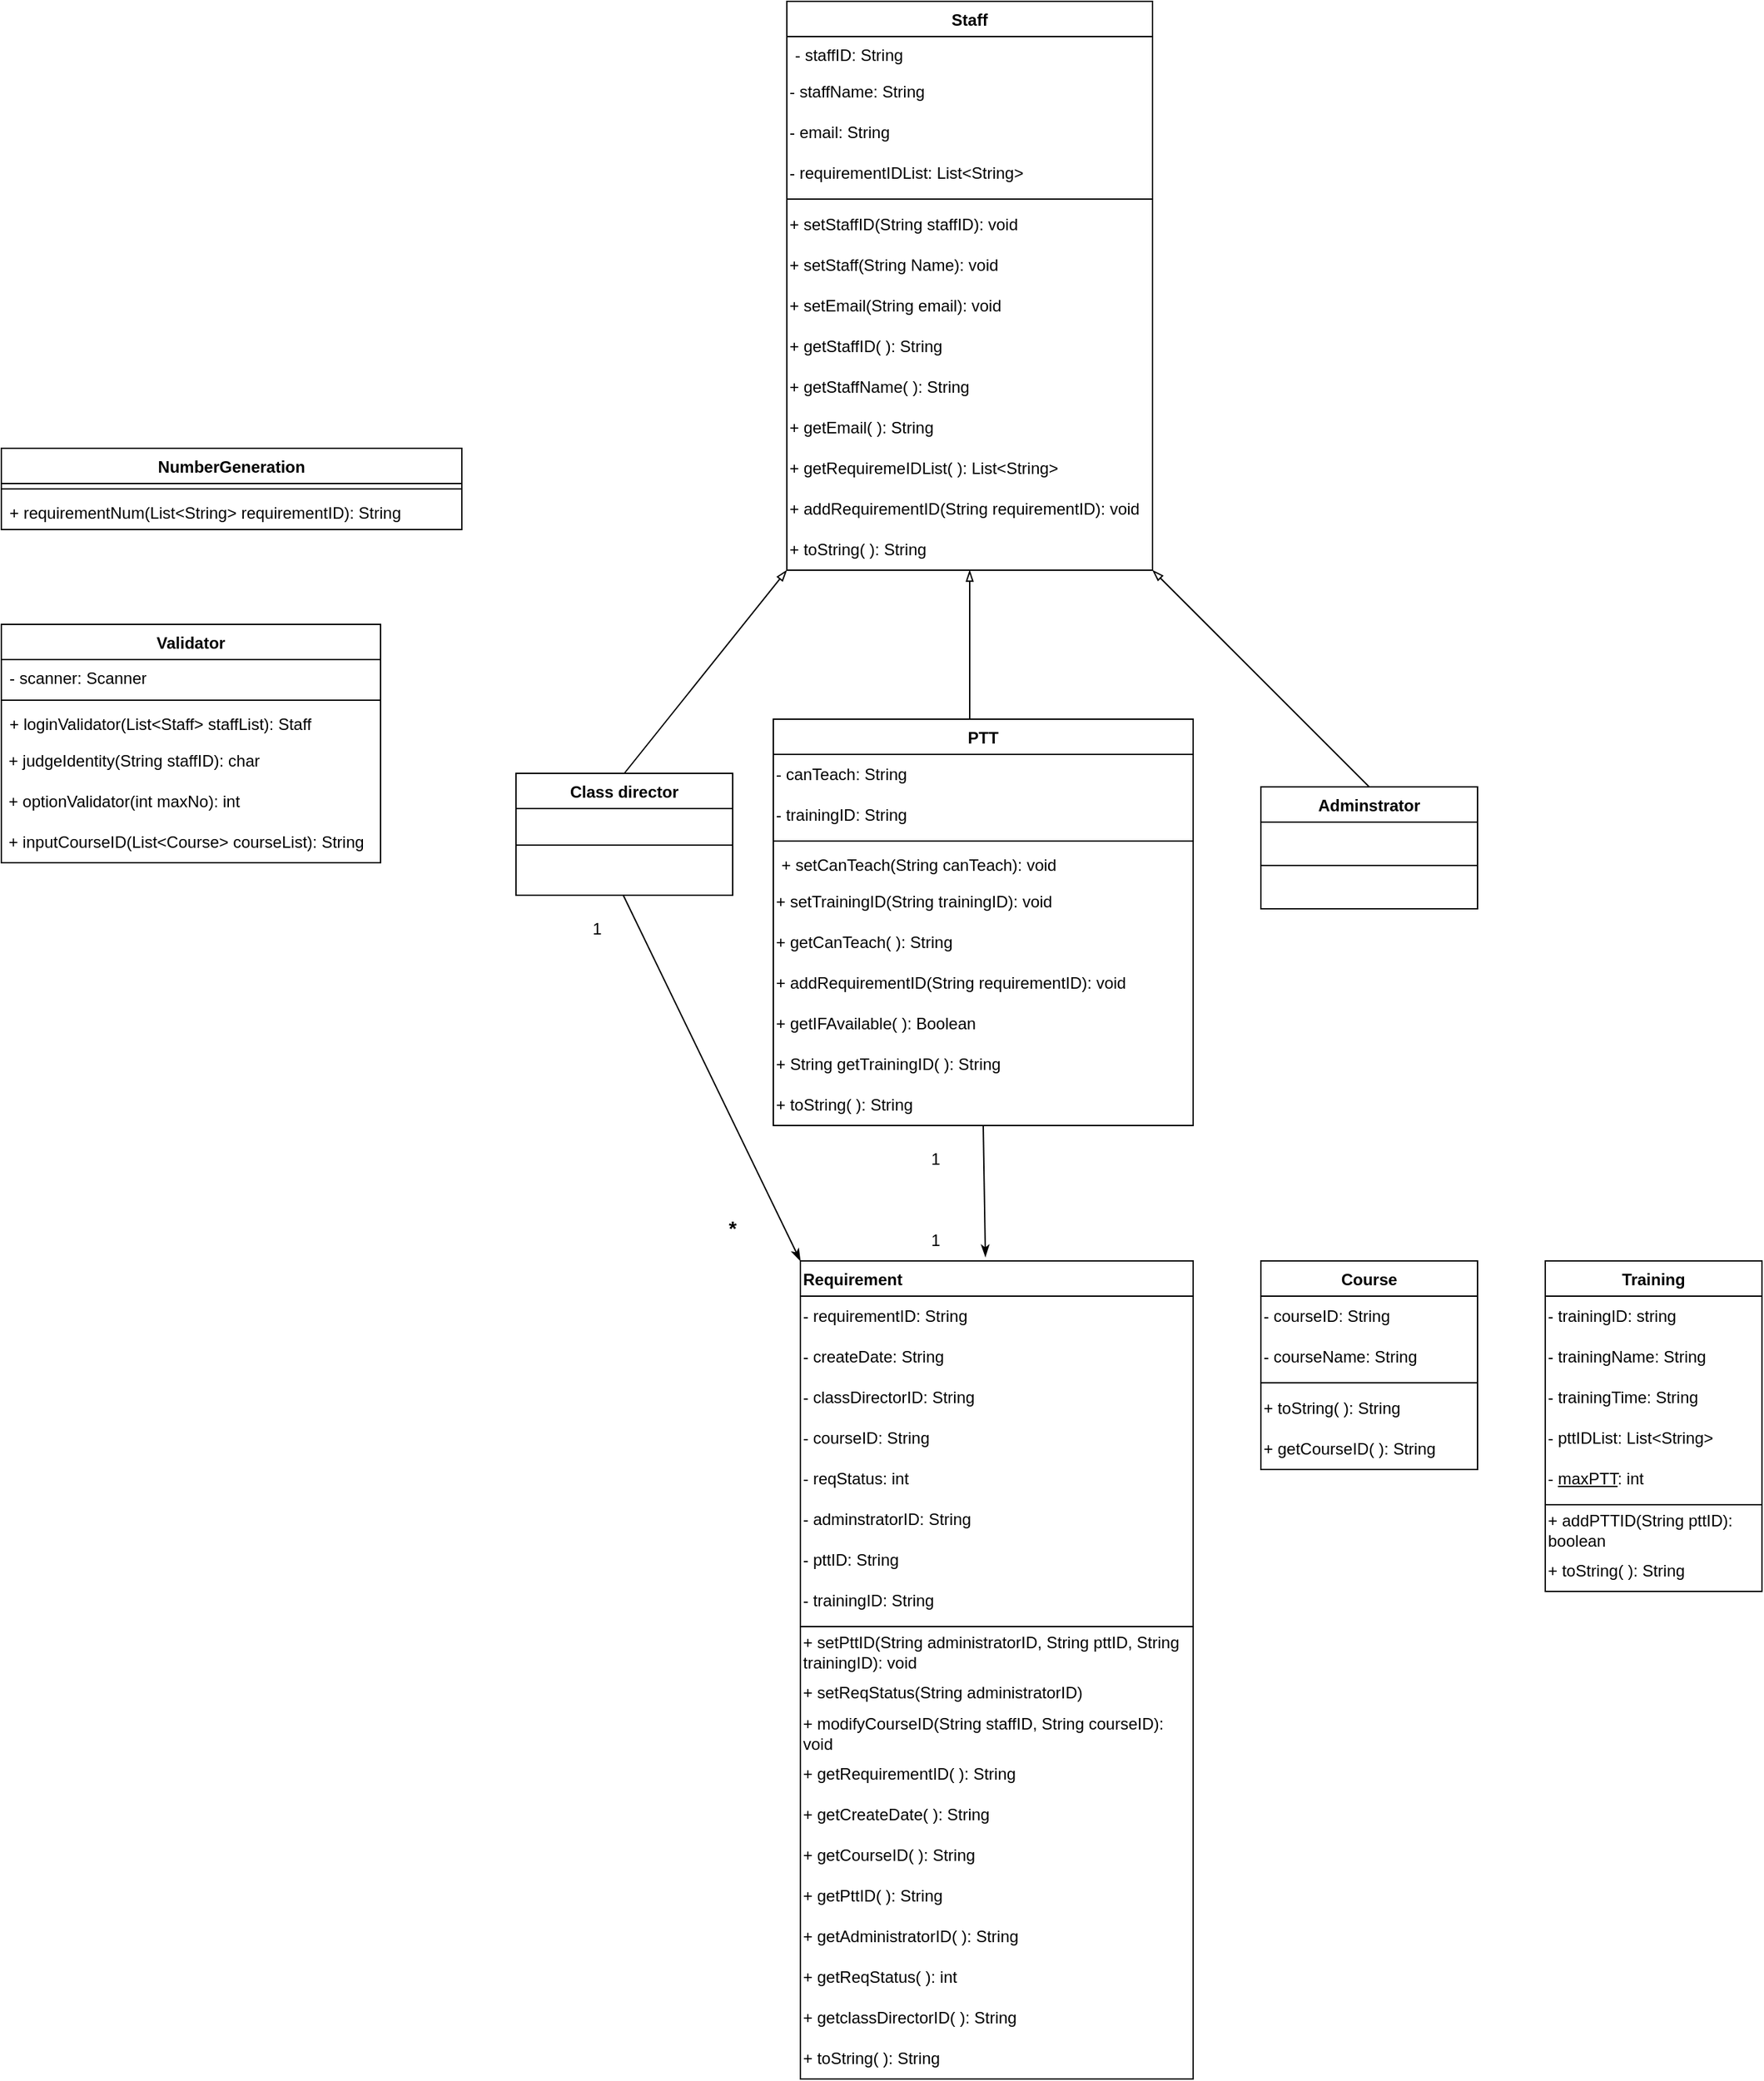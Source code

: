 <mxfile version="21.0.6" type="device"><diagram id="C5RBs43oDa-KdzZeNtuy" name="Page-1"><mxGraphModel dx="1434" dy="334" grid="1" gridSize="10" guides="1" tooltips="1" connect="1" arrows="1" fold="1" page="1" pageScale="1" pageWidth="827" pageHeight="1169" math="0" shadow="0"><root><mxCell id="WIyWlLk6GJQsqaUBKTNV-0"/><mxCell id="WIyWlLk6GJQsqaUBKTNV-1" parent="WIyWlLk6GJQsqaUBKTNV-0"/><mxCell id="zkfFHV4jXpPFQw0GAbJ--0" value="Staff" style="swimlane;fontStyle=1;align=center;verticalAlign=top;childLayout=stackLayout;horizontal=1;startSize=26;horizontalStack=0;resizeParent=1;resizeLast=0;collapsible=1;marginBottom=0;rounded=0;shadow=0;strokeWidth=1;" parent="WIyWlLk6GJQsqaUBKTNV-1" vertex="1"><mxGeometry x="-200" y="540" width="270" height="420" as="geometry"><mxRectangle x="230" y="140" width="160" height="26" as="alternateBounds"/></mxGeometry></mxCell><mxCell id="zkfFHV4jXpPFQw0GAbJ--1" value="- staffID: String" style="text;align=left;verticalAlign=top;spacingLeft=4;spacingRight=4;overflow=hidden;rotatable=0;points=[[0,0.5],[1,0.5]];portConstraint=eastwest;" parent="zkfFHV4jXpPFQw0GAbJ--0" vertex="1"><mxGeometry y="26" width="270" height="26" as="geometry"/></mxCell><mxCell id="D4c56R9HyVVu39tjiemF-1" value="- staffName: String" style="text;html=1;strokeColor=none;fillColor=none;align=left;verticalAlign=middle;whiteSpace=wrap;rounded=0;" parent="zkfFHV4jXpPFQw0GAbJ--0" vertex="1"><mxGeometry y="52" width="270" height="30" as="geometry"/></mxCell><mxCell id="D4c56R9HyVVu39tjiemF-2" value="- email: String" style="text;html=1;strokeColor=none;fillColor=none;align=left;verticalAlign=middle;whiteSpace=wrap;rounded=0;" parent="zkfFHV4jXpPFQw0GAbJ--0" vertex="1"><mxGeometry y="82" width="270" height="30" as="geometry"/></mxCell><mxCell id="D4c56R9HyVVu39tjiemF-3" value="- requirementIDList: List&amp;lt;String&amp;gt;" style="text;html=1;strokeColor=none;fillColor=none;align=left;verticalAlign=middle;whiteSpace=wrap;rounded=0;" parent="zkfFHV4jXpPFQw0GAbJ--0" vertex="1"><mxGeometry y="112" width="270" height="30" as="geometry"/></mxCell><mxCell id="zkfFHV4jXpPFQw0GAbJ--4" value="" style="line;html=1;strokeWidth=1;align=left;verticalAlign=middle;spacingTop=-1;spacingLeft=3;spacingRight=3;rotatable=0;labelPosition=right;points=[];portConstraint=eastwest;" parent="zkfFHV4jXpPFQw0GAbJ--0" vertex="1"><mxGeometry y="142" width="270" height="8" as="geometry"/></mxCell><mxCell id="D4c56R9HyVVu39tjiemF-4" value="+ setStaffID(String staffID): void" style="text;html=1;strokeColor=none;fillColor=none;align=left;verticalAlign=middle;whiteSpace=wrap;rounded=0;" parent="zkfFHV4jXpPFQw0GAbJ--0" vertex="1"><mxGeometry y="150" width="270" height="30" as="geometry"/></mxCell><mxCell id="D4c56R9HyVVu39tjiemF-8" value="+ setStaff(String Name): void" style="text;html=1;strokeColor=none;fillColor=none;align=left;verticalAlign=middle;whiteSpace=wrap;rounded=0;" parent="zkfFHV4jXpPFQw0GAbJ--0" vertex="1"><mxGeometry y="180" width="270" height="30" as="geometry"/></mxCell><mxCell id="D4c56R9HyVVu39tjiemF-9" value="+ setEmail(String email): void" style="text;html=1;strokeColor=none;fillColor=none;align=left;verticalAlign=middle;whiteSpace=wrap;rounded=0;" parent="zkfFHV4jXpPFQw0GAbJ--0" vertex="1"><mxGeometry y="210" width="270" height="30" as="geometry"/></mxCell><mxCell id="PWt92hcDc8bA9pctOQjB-2" value="+ getStaffID( ): String&amp;nbsp;" style="text;html=1;strokeColor=none;fillColor=none;align=left;verticalAlign=middle;whiteSpace=wrap;rounded=0;" parent="zkfFHV4jXpPFQw0GAbJ--0" vertex="1"><mxGeometry y="240" width="270" height="30" as="geometry"/></mxCell><mxCell id="PWt92hcDc8bA9pctOQjB-3" value="+ getStaffName( ): String" style="text;html=1;strokeColor=none;fillColor=none;align=left;verticalAlign=middle;whiteSpace=wrap;rounded=0;" parent="zkfFHV4jXpPFQw0GAbJ--0" vertex="1"><mxGeometry y="270" width="270" height="30" as="geometry"/></mxCell><mxCell id="PWt92hcDc8bA9pctOQjB-4" value="+ getEmail( ): String" style="text;html=1;strokeColor=none;fillColor=none;align=left;verticalAlign=middle;whiteSpace=wrap;rounded=0;" parent="zkfFHV4jXpPFQw0GAbJ--0" vertex="1"><mxGeometry y="300" width="270" height="30" as="geometry"/></mxCell><mxCell id="PWt92hcDc8bA9pctOQjB-5" value="+ getRequiremeIDList( ): List&amp;lt;String&amp;gt;" style="text;html=1;strokeColor=none;fillColor=none;align=left;verticalAlign=middle;whiteSpace=wrap;rounded=0;" parent="zkfFHV4jXpPFQw0GAbJ--0" vertex="1"><mxGeometry y="330" width="270" height="30" as="geometry"/></mxCell><mxCell id="PWt92hcDc8bA9pctOQjB-6" value="+ addRequirementID(String requirementID): void" style="text;html=1;strokeColor=none;fillColor=none;align=left;verticalAlign=middle;whiteSpace=wrap;rounded=0;" parent="zkfFHV4jXpPFQw0GAbJ--0" vertex="1"><mxGeometry y="360" width="270" height="30" as="geometry"/></mxCell><mxCell id="PWt92hcDc8bA9pctOQjB-7" value="+ toString( ): String" style="text;html=1;strokeColor=none;fillColor=none;align=left;verticalAlign=middle;whiteSpace=wrap;rounded=0;" parent="zkfFHV4jXpPFQw0GAbJ--0" vertex="1"><mxGeometry y="390" width="270" height="30" as="geometry"/></mxCell><mxCell id="D4c56R9HyVVu39tjiemF-16" style="rounded=0;orthogonalLoop=1;jettySize=auto;html=1;exitX=0.5;exitY=0;exitDx=0;exitDy=0;endArrow=blockThin;endFill=0;entryX=0;entryY=1;entryDx=0;entryDy=0;" parent="WIyWlLk6GJQsqaUBKTNV-1" source="zkfFHV4jXpPFQw0GAbJ--6" target="PWt92hcDc8bA9pctOQjB-7" edge="1"><mxGeometry relative="1" as="geometry"><mxPoint x="-320" y="1020" as="targetPoint"/></mxGeometry></mxCell><mxCell id="zkfFHV4jXpPFQw0GAbJ--6" value="Class director" style="swimlane;fontStyle=1;align=center;verticalAlign=top;childLayout=stackLayout;horizontal=1;startSize=26;horizontalStack=0;resizeParent=1;resizeLast=0;collapsible=1;marginBottom=0;rounded=0;shadow=0;strokeWidth=1;" parent="WIyWlLk6GJQsqaUBKTNV-1" vertex="1"><mxGeometry x="-400" y="1110" width="160" height="90" as="geometry"><mxRectangle x="130" y="380" width="160" height="26" as="alternateBounds"/></mxGeometry></mxCell><mxCell id="zkfFHV4jXpPFQw0GAbJ--9" value="" style="line;html=1;strokeWidth=1;align=left;verticalAlign=middle;spacingTop=-1;spacingLeft=3;spacingRight=3;rotatable=0;labelPosition=right;points=[];portConstraint=eastwest;" parent="zkfFHV4jXpPFQw0GAbJ--6" vertex="1"><mxGeometry y="26" width="160" height="54" as="geometry"/></mxCell><mxCell id="D4c56R9HyVVu39tjiemF-17" style="edgeStyle=orthogonalEdgeStyle;rounded=0;orthogonalLoop=1;jettySize=auto;html=1;endArrow=blockThin;endFill=0;entryX=0.5;entryY=1;entryDx=0;entryDy=0;" parent="WIyWlLk6GJQsqaUBKTNV-1" target="PWt92hcDc8bA9pctOQjB-7" edge="1"><mxGeometry relative="1" as="geometry"><mxPoint x="-60" y="1070" as="sourcePoint"/><mxPoint x="-60" y="980" as="targetPoint"/><Array as="points"><mxPoint x="-65" y="1070"/></Array></mxGeometry></mxCell><mxCell id="D4c56R9HyVVu39tjiemF-18" style="rounded=0;orthogonalLoop=1;jettySize=auto;html=1;exitX=0.5;exitY=0;exitDx=0;exitDy=0;endArrow=blockThin;endFill=0;entryX=1;entryY=1;entryDx=0;entryDy=0;" parent="WIyWlLk6GJQsqaUBKTNV-1" source="D4c56R9HyVVu39tjiemF-13" target="PWt92hcDc8bA9pctOQjB-7" edge="1"><mxGeometry relative="1" as="geometry"><mxPoint x="222" y="1090" as="targetPoint"/></mxGeometry></mxCell><mxCell id="D4c56R9HyVVu39tjiemF-13" value="Adminstrator" style="swimlane;fontStyle=1;align=center;verticalAlign=top;childLayout=stackLayout;horizontal=1;startSize=26;horizontalStack=0;resizeParent=1;resizeLast=0;collapsible=1;marginBottom=0;rounded=0;shadow=0;strokeWidth=1;" parent="WIyWlLk6GJQsqaUBKTNV-1" vertex="1"><mxGeometry x="150" y="1120" width="160" height="90" as="geometry"><mxRectangle x="340" y="380" width="170" height="26" as="alternateBounds"/></mxGeometry></mxCell><mxCell id="D4c56R9HyVVu39tjiemF-14" value="" style="line;html=1;strokeWidth=1;align=left;verticalAlign=middle;spacingTop=-1;spacingLeft=3;spacingRight=3;rotatable=0;labelPosition=right;points=[];portConstraint=eastwest;" parent="D4c56R9HyVVu39tjiemF-13" vertex="1"><mxGeometry y="26" width="160" height="64" as="geometry"/></mxCell><mxCell id="D4c56R9HyVVu39tjiemF-24" value="Requirement" style="swimlane;fontStyle=1;align=left;verticalAlign=top;childLayout=stackLayout;horizontal=1;startSize=26;horizontalStack=0;resizeParent=1;resizeLast=0;collapsible=1;marginBottom=0;rounded=0;shadow=0;strokeWidth=1;swimlaneFillColor=default;" parent="WIyWlLk6GJQsqaUBKTNV-1" vertex="1"><mxGeometry x="-190" y="1470" width="290" height="604" as="geometry"><mxRectangle x="550" y="140" width="160" height="26" as="alternateBounds"/></mxGeometry></mxCell><mxCell id="D4c56R9HyVVu39tjiemF-30" value="- requirementID: String" style="text;html=1;strokeColor=none;fillColor=none;align=left;verticalAlign=middle;whiteSpace=wrap;rounded=0;" parent="D4c56R9HyVVu39tjiemF-24" vertex="1"><mxGeometry y="26" width="290" height="30" as="geometry"/></mxCell><mxCell id="D4c56R9HyVVu39tjiemF-31" value="- createDate: String" style="text;html=1;strokeColor=none;fillColor=none;align=left;verticalAlign=middle;whiteSpace=wrap;rounded=0;" parent="D4c56R9HyVVu39tjiemF-24" vertex="1"><mxGeometry y="56" width="290" height="30" as="geometry"/></mxCell><mxCell id="D4c56R9HyVVu39tjiemF-32" value="- classDirectorID: String" style="text;html=1;strokeColor=none;fillColor=none;align=left;verticalAlign=middle;whiteSpace=wrap;rounded=0;" parent="D4c56R9HyVVu39tjiemF-24" vertex="1"><mxGeometry y="86" width="290" height="30" as="geometry"/></mxCell><mxCell id="D4c56R9HyVVu39tjiemF-36" value="- courseID: String" style="text;html=1;strokeColor=none;fillColor=none;align=left;verticalAlign=middle;whiteSpace=wrap;rounded=0;" parent="D4c56R9HyVVu39tjiemF-24" vertex="1"><mxGeometry y="116" width="290" height="30" as="geometry"/></mxCell><mxCell id="PWt92hcDc8bA9pctOQjB-14" value="- reqStatus: int" style="text;html=1;strokeColor=none;fillColor=none;align=left;verticalAlign=middle;whiteSpace=wrap;rounded=0;" parent="D4c56R9HyVVu39tjiemF-24" vertex="1"><mxGeometry y="146" width="290" height="30" as="geometry"/></mxCell><mxCell id="PWt92hcDc8bA9pctOQjB-17" value="- adminstratorID: String" style="text;html=1;strokeColor=none;fillColor=none;align=left;verticalAlign=middle;whiteSpace=wrap;rounded=0;" parent="D4c56R9HyVVu39tjiemF-24" vertex="1"><mxGeometry y="176" width="290" height="30" as="geometry"/></mxCell><mxCell id="PWt92hcDc8bA9pctOQjB-18" value="- pttID: String" style="text;html=1;strokeColor=none;fillColor=none;align=left;verticalAlign=middle;whiteSpace=wrap;rounded=0;" parent="D4c56R9HyVVu39tjiemF-24" vertex="1"><mxGeometry y="206" width="290" height="30" as="geometry"/></mxCell><mxCell id="PWt92hcDc8bA9pctOQjB-19" value="- trainingID: String" style="text;html=1;strokeColor=none;fillColor=none;align=left;verticalAlign=middle;whiteSpace=wrap;rounded=0;" parent="D4c56R9HyVVu39tjiemF-24" vertex="1"><mxGeometry y="236" width="290" height="30" as="geometry"/></mxCell><mxCell id="D4c56R9HyVVu39tjiemF-28" value="" style="line;html=1;strokeWidth=1;align=left;verticalAlign=middle;spacingTop=-1;spacingLeft=3;spacingRight=3;rotatable=0;labelPosition=right;points=[];portConstraint=eastwest;" parent="D4c56R9HyVVu39tjiemF-24" vertex="1"><mxGeometry y="266" width="290" height="8" as="geometry"/></mxCell><mxCell id="PWt92hcDc8bA9pctOQjB-20" value="+ setPttID(String administratorID, String pttID, String trainingID): void" style="text;html=1;strokeColor=none;fillColor=none;align=left;verticalAlign=middle;whiteSpace=wrap;rounded=0;" parent="D4c56R9HyVVu39tjiemF-24" vertex="1"><mxGeometry y="274" width="290" height="30" as="geometry"/></mxCell><mxCell id="PWt92hcDc8bA9pctOQjB-21" value="+ setReqStatus(String administratorID)" style="text;html=1;strokeColor=none;fillColor=none;align=left;verticalAlign=middle;whiteSpace=wrap;rounded=0;" parent="D4c56R9HyVVu39tjiemF-24" vertex="1"><mxGeometry y="304" width="290" height="30" as="geometry"/></mxCell><mxCell id="PWt92hcDc8bA9pctOQjB-22" value="+ modifyCourseID(String staffID, String courseID): void" style="text;html=1;strokeColor=none;fillColor=none;align=left;verticalAlign=middle;whiteSpace=wrap;rounded=0;" parent="D4c56R9HyVVu39tjiemF-24" vertex="1"><mxGeometry y="334" width="290" height="30" as="geometry"/></mxCell><mxCell id="PWt92hcDc8bA9pctOQjB-23" value="+ getRequirementID( ): String" style="text;html=1;strokeColor=none;fillColor=none;align=left;verticalAlign=middle;whiteSpace=wrap;rounded=0;" parent="D4c56R9HyVVu39tjiemF-24" vertex="1"><mxGeometry y="364" width="290" height="30" as="geometry"/></mxCell><mxCell id="PWt92hcDc8bA9pctOQjB-24" value="+ getCreateDate( ): String" style="text;html=1;strokeColor=none;fillColor=none;align=left;verticalAlign=middle;whiteSpace=wrap;rounded=0;" parent="D4c56R9HyVVu39tjiemF-24" vertex="1"><mxGeometry y="394" width="290" height="30" as="geometry"/></mxCell><mxCell id="PWt92hcDc8bA9pctOQjB-25" value="+ getCourseID( ): String" style="text;html=1;strokeColor=none;fillColor=none;align=left;verticalAlign=middle;whiteSpace=wrap;rounded=0;" parent="D4c56R9HyVVu39tjiemF-24" vertex="1"><mxGeometry y="424" width="290" height="30" as="geometry"/></mxCell><mxCell id="PWt92hcDc8bA9pctOQjB-26" value="+ getPttID( ): String" style="text;html=1;strokeColor=none;fillColor=none;align=left;verticalAlign=middle;whiteSpace=wrap;rounded=0;" parent="D4c56R9HyVVu39tjiemF-24" vertex="1"><mxGeometry y="454" width="290" height="30" as="geometry"/></mxCell><mxCell id="PWt92hcDc8bA9pctOQjB-27" value="+ getAdministratorID( ): String" style="text;html=1;strokeColor=none;fillColor=none;align=left;verticalAlign=middle;whiteSpace=wrap;rounded=0;" parent="D4c56R9HyVVu39tjiemF-24" vertex="1"><mxGeometry y="484" width="290" height="30" as="geometry"/></mxCell><mxCell id="PWt92hcDc8bA9pctOQjB-28" value="+ getReqStatus( ): int" style="text;html=1;strokeColor=none;fillColor=none;align=left;verticalAlign=middle;whiteSpace=wrap;rounded=0;" parent="D4c56R9HyVVu39tjiemF-24" vertex="1"><mxGeometry y="514" width="290" height="30" as="geometry"/></mxCell><mxCell id="PWt92hcDc8bA9pctOQjB-29" value="+ getclassDirectorID( ): String" style="text;html=1;strokeColor=none;fillColor=none;align=left;verticalAlign=middle;whiteSpace=wrap;rounded=0;" parent="D4c56R9HyVVu39tjiemF-24" vertex="1"><mxGeometry y="544" width="290" height="30" as="geometry"/></mxCell><mxCell id="PWt92hcDc8bA9pctOQjB-30" value="+ toString( ): String" style="text;html=1;strokeColor=none;fillColor=none;align=left;verticalAlign=middle;whiteSpace=wrap;rounded=0;" parent="D4c56R9HyVVu39tjiemF-24" vertex="1"><mxGeometry y="574" width="290" height="30" as="geometry"/></mxCell><mxCell id="D4c56R9HyVVu39tjiemF-40" value="Course" style="swimlane;fontStyle=1;align=center;verticalAlign=top;childLayout=stackLayout;horizontal=1;startSize=26;horizontalStack=0;resizeParent=1;resizeLast=0;collapsible=1;marginBottom=0;rounded=0;shadow=0;strokeWidth=1;swimlaneFillColor=default;" parent="WIyWlLk6GJQsqaUBKTNV-1" vertex="1"><mxGeometry x="150" y="1470" width="160" height="154" as="geometry"><mxRectangle x="550" y="140" width="160" height="26" as="alternateBounds"/></mxGeometry></mxCell><mxCell id="D4c56R9HyVVu39tjiemF-46" value="- courseID: String" style="text;html=1;strokeColor=none;fillColor=none;align=left;verticalAlign=middle;whiteSpace=wrap;rounded=0;" parent="D4c56R9HyVVu39tjiemF-40" vertex="1"><mxGeometry y="26" width="160" height="30" as="geometry"/></mxCell><mxCell id="D4c56R9HyVVu39tjiemF-47" value="- courseName: String" style="text;html=1;strokeColor=none;fillColor=none;align=left;verticalAlign=middle;whiteSpace=wrap;rounded=0;" parent="D4c56R9HyVVu39tjiemF-40" vertex="1"><mxGeometry y="56" width="160" height="30" as="geometry"/></mxCell><mxCell id="D4c56R9HyVVu39tjiemF-44" value="" style="line;html=1;strokeWidth=1;align=left;verticalAlign=middle;spacingTop=-1;spacingLeft=3;spacingRight=3;rotatable=0;labelPosition=right;points=[];portConstraint=eastwest;" parent="D4c56R9HyVVu39tjiemF-40" vertex="1"><mxGeometry y="86" width="160" height="8" as="geometry"/></mxCell><mxCell id="PWt92hcDc8bA9pctOQjB-31" value="+ toString( ): String" style="text;html=1;strokeColor=none;fillColor=none;align=left;verticalAlign=middle;whiteSpace=wrap;rounded=0;" parent="D4c56R9HyVVu39tjiemF-40" vertex="1"><mxGeometry y="94" width="160" height="30" as="geometry"/></mxCell><mxCell id="PWt92hcDc8bA9pctOQjB-32" value="+ getCourseID( ): String" style="text;html=1;strokeColor=none;fillColor=none;align=left;verticalAlign=middle;whiteSpace=wrap;rounded=0;" parent="D4c56R9HyVVu39tjiemF-40" vertex="1"><mxGeometry y="124" width="160" height="30" as="geometry"/></mxCell><mxCell id="D4c56R9HyVVu39tjiemF-51" value="PTT" style="swimlane;fontStyle=1;align=center;verticalAlign=top;childLayout=stackLayout;horizontal=1;startSize=26;horizontalStack=0;resizeParent=1;resizeParentMax=0;resizeLast=0;collapsible=1;marginBottom=0;whiteSpace=wrap;html=1;" parent="WIyWlLk6GJQsqaUBKTNV-1" vertex="1"><mxGeometry x="-210" y="1070" width="310" height="300" as="geometry"/></mxCell><mxCell id="D4c56R9HyVVu39tjiemF-64" value="- canTeach: String&amp;nbsp;" style="text;html=1;strokeColor=none;fillColor=none;align=left;verticalAlign=middle;whiteSpace=wrap;rounded=0;" parent="D4c56R9HyVVu39tjiemF-51" vertex="1"><mxGeometry y="26" width="310" height="30" as="geometry"/></mxCell><mxCell id="D4c56R9HyVVu39tjiemF-55" value="- trainingID: String" style="text;html=1;strokeColor=none;fillColor=none;align=left;verticalAlign=middle;whiteSpace=wrap;rounded=0;" parent="D4c56R9HyVVu39tjiemF-51" vertex="1"><mxGeometry y="56" width="310" height="30" as="geometry"/></mxCell><mxCell id="D4c56R9HyVVu39tjiemF-53" value="" style="line;strokeWidth=1;fillColor=none;align=left;verticalAlign=middle;spacingTop=-1;spacingLeft=3;spacingRight=3;rotatable=0;labelPosition=right;points=[];portConstraint=eastwest;strokeColor=inherit;" parent="D4c56R9HyVVu39tjiemF-51" vertex="1"><mxGeometry y="86" width="310" height="8" as="geometry"/></mxCell><mxCell id="D4c56R9HyVVu39tjiemF-54" value="+ setCanTeach(String canTeach): void" style="text;strokeColor=none;fillColor=none;align=left;verticalAlign=top;spacingLeft=4;spacingRight=4;overflow=hidden;rotatable=0;points=[[0,0.5],[1,0.5]];portConstraint=eastwest;whiteSpace=wrap;html=1;" parent="D4c56R9HyVVu39tjiemF-51" vertex="1"><mxGeometry y="94" width="310" height="26" as="geometry"/></mxCell><mxCell id="D4c56R9HyVVu39tjiemF-68" value="+ setTrainingID(String trainingID): void" style="text;html=1;strokeColor=none;fillColor=none;align=left;verticalAlign=middle;whiteSpace=wrap;rounded=0;" parent="D4c56R9HyVVu39tjiemF-51" vertex="1"><mxGeometry y="120" width="310" height="30" as="geometry"/></mxCell><mxCell id="PWt92hcDc8bA9pctOQjB-9" value="+ getCanTeach( ): String" style="text;html=1;strokeColor=none;fillColor=none;align=left;verticalAlign=middle;whiteSpace=wrap;rounded=0;" parent="D4c56R9HyVVu39tjiemF-51" vertex="1"><mxGeometry y="150" width="310" height="30" as="geometry"/></mxCell><mxCell id="PWt92hcDc8bA9pctOQjB-10" value="+ addRequirementID(String requirementID): void" style="text;html=1;strokeColor=none;fillColor=none;align=left;verticalAlign=middle;whiteSpace=wrap;rounded=0;" parent="D4c56R9HyVVu39tjiemF-51" vertex="1"><mxGeometry y="180" width="310" height="30" as="geometry"/></mxCell><mxCell id="PWt92hcDc8bA9pctOQjB-11" value="+ getIFAvailable( ): Boolean" style="text;html=1;strokeColor=none;fillColor=none;align=left;verticalAlign=middle;whiteSpace=wrap;rounded=0;" parent="D4c56R9HyVVu39tjiemF-51" vertex="1"><mxGeometry y="210" width="310" height="30" as="geometry"/></mxCell><mxCell id="PWt92hcDc8bA9pctOQjB-12" value="+ String getTrainingID( ): String" style="text;html=1;strokeColor=none;fillColor=none;align=left;verticalAlign=middle;whiteSpace=wrap;rounded=0;" parent="D4c56R9HyVVu39tjiemF-51" vertex="1"><mxGeometry y="240" width="310" height="30" as="geometry"/></mxCell><mxCell id="PWt92hcDc8bA9pctOQjB-13" value="+ toString( ): String" style="text;html=1;strokeColor=none;fillColor=none;align=left;verticalAlign=middle;whiteSpace=wrap;rounded=0;" parent="D4c56R9HyVVu39tjiemF-51" vertex="1"><mxGeometry y="270" width="310" height="30" as="geometry"/></mxCell><mxCell id="vKDLX1O_zpLByU7bJjmf-0" value="Training" style="swimlane;fontStyle=1;align=center;verticalAlign=top;childLayout=stackLayout;horizontal=1;startSize=26;horizontalStack=0;resizeParent=1;resizeLast=0;collapsible=1;marginBottom=0;rounded=0;shadow=0;strokeWidth=1;swimlaneFillColor=default;" parent="WIyWlLk6GJQsqaUBKTNV-1" vertex="1"><mxGeometry x="360" y="1470" width="160" height="244" as="geometry"><mxRectangle x="550" y="140" width="160" height="26" as="alternateBounds"/></mxGeometry></mxCell><mxCell id="vKDLX1O_zpLByU7bJjmf-1" value="- trainingID: string" style="text;html=1;strokeColor=none;fillColor=none;align=left;verticalAlign=middle;whiteSpace=wrap;rounded=0;" parent="vKDLX1O_zpLByU7bJjmf-0" vertex="1"><mxGeometry y="26" width="160" height="30" as="geometry"/></mxCell><mxCell id="vKDLX1O_zpLByU7bJjmf-2" value="- trainingName: String" style="text;html=1;strokeColor=none;fillColor=none;align=left;verticalAlign=middle;whiteSpace=wrap;rounded=0;" parent="vKDLX1O_zpLByU7bJjmf-0" vertex="1"><mxGeometry y="56" width="160" height="30" as="geometry"/></mxCell><mxCell id="PWt92hcDc8bA9pctOQjB-33" value="- trainingTime: String" style="text;html=1;strokeColor=none;fillColor=none;align=left;verticalAlign=middle;whiteSpace=wrap;rounded=0;" parent="vKDLX1O_zpLByU7bJjmf-0" vertex="1"><mxGeometry y="86" width="160" height="30" as="geometry"/></mxCell><mxCell id="PWt92hcDc8bA9pctOQjB-34" value="- pttIDList: List&amp;lt;String&amp;gt;" style="text;html=1;strokeColor=none;fillColor=none;align=left;verticalAlign=middle;whiteSpace=wrap;rounded=0;" parent="vKDLX1O_zpLByU7bJjmf-0" vertex="1"><mxGeometry y="116" width="160" height="30" as="geometry"/></mxCell><mxCell id="PWt92hcDc8bA9pctOQjB-35" value="- &lt;u&gt;maxPTT&lt;/u&gt;: int" style="text;html=1;strokeColor=none;fillColor=none;align=left;verticalAlign=middle;whiteSpace=wrap;rounded=0;" parent="vKDLX1O_zpLByU7bJjmf-0" vertex="1"><mxGeometry y="146" width="160" height="30" as="geometry"/></mxCell><mxCell id="vKDLX1O_zpLByU7bJjmf-3" value="" style="line;html=1;strokeWidth=1;align=left;verticalAlign=middle;spacingTop=-1;spacingLeft=3;spacingRight=3;rotatable=0;labelPosition=right;points=[];portConstraint=eastwest;" parent="vKDLX1O_zpLByU7bJjmf-0" vertex="1"><mxGeometry y="176" width="160" height="8" as="geometry"/></mxCell><mxCell id="PWt92hcDc8bA9pctOQjB-36" value="+ addPTTID(String pttID): boolean&amp;nbsp;" style="text;html=1;strokeColor=none;fillColor=none;align=left;verticalAlign=middle;whiteSpace=wrap;rounded=0;" parent="vKDLX1O_zpLByU7bJjmf-0" vertex="1"><mxGeometry y="184" width="160" height="30" as="geometry"/></mxCell><mxCell id="PWt92hcDc8bA9pctOQjB-37" value="+ toString( ): String" style="text;html=1;strokeColor=none;fillColor=none;align=left;verticalAlign=middle;whiteSpace=wrap;rounded=0;" parent="vKDLX1O_zpLByU7bJjmf-0" vertex="1"><mxGeometry y="214" width="160" height="30" as="geometry"/></mxCell><mxCell id="PWt92hcDc8bA9pctOQjB-38" value="" style="endArrow=classicThin;html=1;rounded=0;horizontal=0;endFill=1;entryX=0.471;entryY=-0.005;entryDx=0;entryDy=0;entryPerimeter=0;exitX=0.5;exitY=1;exitDx=0;exitDy=0;" parent="WIyWlLk6GJQsqaUBKTNV-1" source="PWt92hcDc8bA9pctOQjB-13" target="D4c56R9HyVVu39tjiemF-24" edge="1"><mxGeometry width="50" height="50" relative="1" as="geometry"><mxPoint x="-50" y="1390" as="sourcePoint"/><mxPoint y="1340" as="targetPoint"/></mxGeometry></mxCell><mxCell id="PWt92hcDc8bA9pctOQjB-39" value="1" style="text;html=1;strokeColor=none;fillColor=none;align=center;verticalAlign=middle;whiteSpace=wrap;rounded=0;" parent="WIyWlLk6GJQsqaUBKTNV-1" vertex="1"><mxGeometry x="-120" y="1380" width="60" height="30" as="geometry"/></mxCell><mxCell id="PWt92hcDc8bA9pctOQjB-40" value="1" style="text;html=1;strokeColor=none;fillColor=none;align=center;verticalAlign=middle;whiteSpace=wrap;rounded=0;" parent="WIyWlLk6GJQsqaUBKTNV-1" vertex="1"><mxGeometry x="-120" y="1440" width="60" height="30" as="geometry"/></mxCell><mxCell id="PWt92hcDc8bA9pctOQjB-41" value="" style="endArrow=classicThin;html=1;rounded=0;horizontal=0;endFill=1;entryX=0;entryY=0;entryDx=0;entryDy=0;exitX=0.5;exitY=1;exitDx=0;exitDy=0;" parent="WIyWlLk6GJQsqaUBKTNV-1" target="D4c56R9HyVVu39tjiemF-24" edge="1"><mxGeometry width="50" height="50" relative="1" as="geometry"><mxPoint x="-320.79" y="1200.0" as="sourcePoint"/><mxPoint x="-319.2" y="1296.98" as="targetPoint"/></mxGeometry></mxCell><mxCell id="PWt92hcDc8bA9pctOQjB-42" value="1" style="text;html=1;strokeColor=none;fillColor=none;align=center;verticalAlign=middle;whiteSpace=wrap;rounded=0;" parent="WIyWlLk6GJQsqaUBKTNV-1" vertex="1"><mxGeometry x="-370" y="1210" width="60" height="30" as="geometry"/></mxCell><mxCell id="PWt92hcDc8bA9pctOQjB-43" value="&lt;b&gt;&lt;font style=&quot;font-size: 15px&quot;&gt;*&lt;/font&gt;&lt;/b&gt;" style="text;html=1;strokeColor=none;fillColor=none;align=center;verticalAlign=middle;whiteSpace=wrap;rounded=0;" parent="WIyWlLk6GJQsqaUBKTNV-1" vertex="1"><mxGeometry x="-270" y="1430" width="60" height="30" as="geometry"/></mxCell><mxCell id="WbT8JMqmtzu6C3DVJDIV-3" value="NumberGeneration" style="swimlane;fontStyle=1;align=center;verticalAlign=top;childLayout=stackLayout;horizontal=1;startSize=26;horizontalStack=0;resizeParent=1;resizeParentMax=0;resizeLast=0;collapsible=1;marginBottom=0;whiteSpace=wrap;html=1;" vertex="1" parent="WIyWlLk6GJQsqaUBKTNV-1"><mxGeometry x="-780" y="870" width="340" height="60" as="geometry"/></mxCell><mxCell id="WbT8JMqmtzu6C3DVJDIV-5" value="" style="line;strokeWidth=1;fillColor=none;align=left;verticalAlign=middle;spacingTop=-1;spacingLeft=3;spacingRight=3;rotatable=0;labelPosition=right;points=[];portConstraint=eastwest;strokeColor=inherit;" vertex="1" parent="WbT8JMqmtzu6C3DVJDIV-3"><mxGeometry y="26" width="340" height="8" as="geometry"/></mxCell><mxCell id="WbT8JMqmtzu6C3DVJDIV-6" value="+ requirementNum(List&amp;lt;String&amp;gt; requirementID): String" style="text;strokeColor=none;fillColor=none;align=left;verticalAlign=top;spacingLeft=4;spacingRight=4;overflow=hidden;rotatable=0;points=[[0,0.5],[1,0.5]];portConstraint=eastwest;whiteSpace=wrap;html=1;" vertex="1" parent="WbT8JMqmtzu6C3DVJDIV-3"><mxGeometry y="34" width="340" height="26" as="geometry"/></mxCell><mxCell id="WbT8JMqmtzu6C3DVJDIV-7" value="Validator" style="swimlane;fontStyle=1;align=center;verticalAlign=top;childLayout=stackLayout;horizontal=1;startSize=26;horizontalStack=0;resizeParent=1;resizeParentMax=0;resizeLast=0;collapsible=1;marginBottom=0;whiteSpace=wrap;html=1;" vertex="1" parent="WIyWlLk6GJQsqaUBKTNV-1"><mxGeometry x="-780" y="1000" width="280" height="176" as="geometry"/></mxCell><mxCell id="WbT8JMqmtzu6C3DVJDIV-8" value="- scanner: Scanner" style="text;strokeColor=none;fillColor=none;align=left;verticalAlign=top;spacingLeft=4;spacingRight=4;overflow=hidden;rotatable=0;points=[[0,0.5],[1,0.5]];portConstraint=eastwest;whiteSpace=wrap;html=1;" vertex="1" parent="WbT8JMqmtzu6C3DVJDIV-7"><mxGeometry y="26" width="280" height="26" as="geometry"/></mxCell><mxCell id="WbT8JMqmtzu6C3DVJDIV-9" value="" style="line;strokeWidth=1;fillColor=none;align=left;verticalAlign=middle;spacingTop=-1;spacingLeft=3;spacingRight=3;rotatable=0;labelPosition=right;points=[];portConstraint=eastwest;strokeColor=inherit;" vertex="1" parent="WbT8JMqmtzu6C3DVJDIV-7"><mxGeometry y="52" width="280" height="8" as="geometry"/></mxCell><mxCell id="WbT8JMqmtzu6C3DVJDIV-10" value="+ loginValidator(List&amp;lt;Staff&amp;gt; staffList): Staff" style="text;strokeColor=none;fillColor=none;align=left;verticalAlign=top;spacingLeft=4;spacingRight=4;overflow=hidden;rotatable=0;points=[[0,0.5],[1,0.5]];portConstraint=eastwest;whiteSpace=wrap;html=1;" vertex="1" parent="WbT8JMqmtzu6C3DVJDIV-7"><mxGeometry y="60" width="280" height="26" as="geometry"/></mxCell><mxCell id="WbT8JMqmtzu6C3DVJDIV-14" value="&amp;nbsp;+ judgeIdentity(String staffID): char" style="text;html=1;strokeColor=none;fillColor=none;align=left;verticalAlign=middle;whiteSpace=wrap;rounded=0;" vertex="1" parent="WbT8JMqmtzu6C3DVJDIV-7"><mxGeometry y="86" width="280" height="30" as="geometry"/></mxCell><mxCell id="WbT8JMqmtzu6C3DVJDIV-15" value="&amp;nbsp;+ optionValidator(int maxNo): int" style="text;html=1;strokeColor=none;fillColor=none;align=left;verticalAlign=middle;whiteSpace=wrap;rounded=0;" vertex="1" parent="WbT8JMqmtzu6C3DVJDIV-7"><mxGeometry y="116" width="280" height="30" as="geometry"/></mxCell><mxCell id="WbT8JMqmtzu6C3DVJDIV-16" value="&amp;nbsp;+ inputCourseID(List&amp;lt;Course&amp;gt; courseList): String" style="text;html=1;strokeColor=none;fillColor=none;align=left;verticalAlign=middle;whiteSpace=wrap;rounded=0;" vertex="1" parent="WbT8JMqmtzu6C3DVJDIV-7"><mxGeometry y="146" width="280" height="30" as="geometry"/></mxCell></root></mxGraphModel></diagram></mxfile>